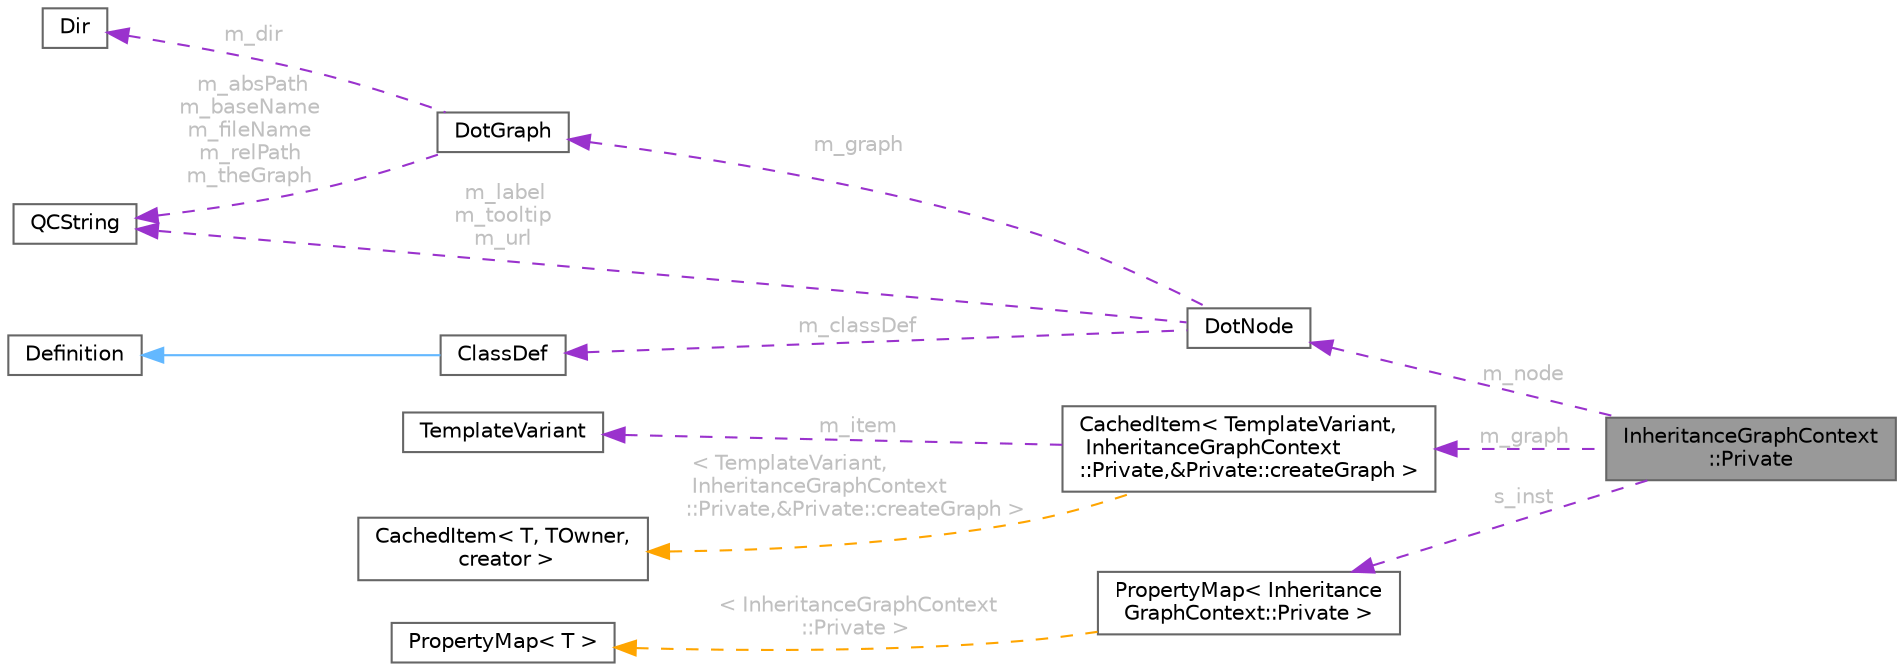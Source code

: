 digraph "InheritanceGraphContext::Private"
{
 // INTERACTIVE_SVG=YES
 // LATEX_PDF_SIZE
  bgcolor="transparent";
  edge [fontname=Helvetica,fontsize=10,labelfontname=Helvetica,labelfontsize=10];
  node [fontname=Helvetica,fontsize=10,shape=box,height=0.2,width=0.4];
  rankdir="LR";
  Node1 [id="Node000001",label="InheritanceGraphContext\l::Private",height=0.2,width=0.4,color="gray40", fillcolor="grey60", style="filled", fontcolor="black"];
  Node2 -> Node1 [id="edge1_Node000001_Node000002",dir="back",color="darkorchid3",style="dashed",label=" m_node",fontcolor="grey" ];
  Node2 [id="Node000002",label="DotNode",height=0.2,width=0.4,color="gray40", fillcolor="white", style="filled",URL="$dd/d7e/class_dot_node.html",tooltip="A node in a dot graph."];
  Node3 -> Node2 [id="edge2_Node000002_Node000003",dir="back",color="darkorchid3",style="dashed",label=" m_graph",fontcolor="grey" ];
  Node3 [id="Node000003",label="DotGraph",height=0.2,width=0.4,color="gray40", fillcolor="white", style="filled",URL="$d0/d32/class_dot_graph.html",tooltip="A dot graph."];
  Node4 -> Node3 [id="edge3_Node000003_Node000004",dir="back",color="darkorchid3",style="dashed",label=" m_dir",fontcolor="grey" ];
  Node4 [id="Node000004",label="Dir",height=0.2,width=0.4,color="gray40", fillcolor="white", style="filled",URL="$d2/dc2/class_dir.html",tooltip="Class representing a directory in the file system."];
  Node5 -> Node3 [id="edge4_Node000003_Node000005",dir="back",color="darkorchid3",style="dashed",label=" m_absPath\nm_baseName\nm_fileName\nm_relPath\nm_theGraph",fontcolor="grey" ];
  Node5 [id="Node000005",label="QCString",height=0.2,width=0.4,color="gray40", fillcolor="white", style="filled",URL="$d9/d45/class_q_c_string.html",tooltip="This is an alternative implementation of QCString."];
  Node5 -> Node2 [id="edge5_Node000002_Node000005",dir="back",color="darkorchid3",style="dashed",label=" m_label\nm_tooltip\nm_url",fontcolor="grey" ];
  Node6 -> Node2 [id="edge6_Node000002_Node000006",dir="back",color="darkorchid3",style="dashed",label=" m_classDef",fontcolor="grey" ];
  Node6 [id="Node000006",label="ClassDef",height=0.2,width=0.4,color="gray40", fillcolor="white", style="filled",URL="$d1/dcf/class_class_def.html",tooltip="A abstract class representing of a compound symbol."];
  Node7 -> Node6 [id="edge7_Node000006_Node000007",dir="back",color="steelblue1",style="solid"];
  Node7 [id="Node000007",label="Definition",height=0.2,width=0.4,color="gray40", fillcolor="white", style="filled",URL="$d5/dcc/class_definition.html",tooltip="The common base class of all entity definitions found in the sources."];
  Node8 -> Node1 [id="edge8_Node000001_Node000008",dir="back",color="darkorchid3",style="dashed",label=" m_graph",fontcolor="grey" ];
  Node8 [id="Node000008",label="CachedItem\< TemplateVariant,\l InheritanceGraphContext\l::Private,&Private::createGraph \>",height=0.2,width=0.4,color="gray40", fillcolor="white", style="filled",URL="$d7/dc1/class_cached_item.html",tooltip=" "];
  Node9 -> Node8 [id="edge9_Node000008_Node000009",dir="back",color="darkorchid3",style="dashed",label=" m_item",fontcolor="grey" ];
  Node9 [id="Node000009",label="TemplateVariant",height=0.2,width=0.4,color="gray40", fillcolor="white", style="filled",URL="$d1/dba/class_template_variant.html",tooltip="Variant type which can hold one value of a fixed set of types."];
  Node10 -> Node8 [id="edge10_Node000008_Node000010",dir="back",color="orange",style="dashed",label=" \< TemplateVariant,\l InheritanceGraphContext\l::Private,&Private::createGraph \>",fontcolor="grey" ];
  Node10 [id="Node000010",label="CachedItem\< T, TOwner,\l creator \>",height=0.2,width=0.4,color="gray40", fillcolor="white", style="filled",URL="$d7/dc1/class_cached_item.html",tooltip="Wrapper for data that needs to be cached."];
  Node11 -> Node1 [id="edge11_Node000001_Node000011",dir="back",color="darkorchid3",style="dashed",label=" s_inst",fontcolor="grey" ];
  Node11 [id="Node000011",label="PropertyMap\< Inheritance\lGraphContext::Private \>",height=0.2,width=0.4,color="gray40", fillcolor="white", style="filled",URL="$d5/dbf/class_property_map.html",tooltip=" "];
  Node12 -> Node11 [id="edge12_Node000011_Node000012",dir="back",color="orange",style="dashed",label=" \< InheritanceGraphContext\l::Private \>",fontcolor="grey" ];
  Node12 [id="Node000012",label="PropertyMap\< T \>",height=0.2,width=0.4,color="gray40", fillcolor="white", style="filled",URL="$d5/dbf/class_property_map.html",tooltip="Class representing a mapping of properties and the corresponding getter function."];
}
